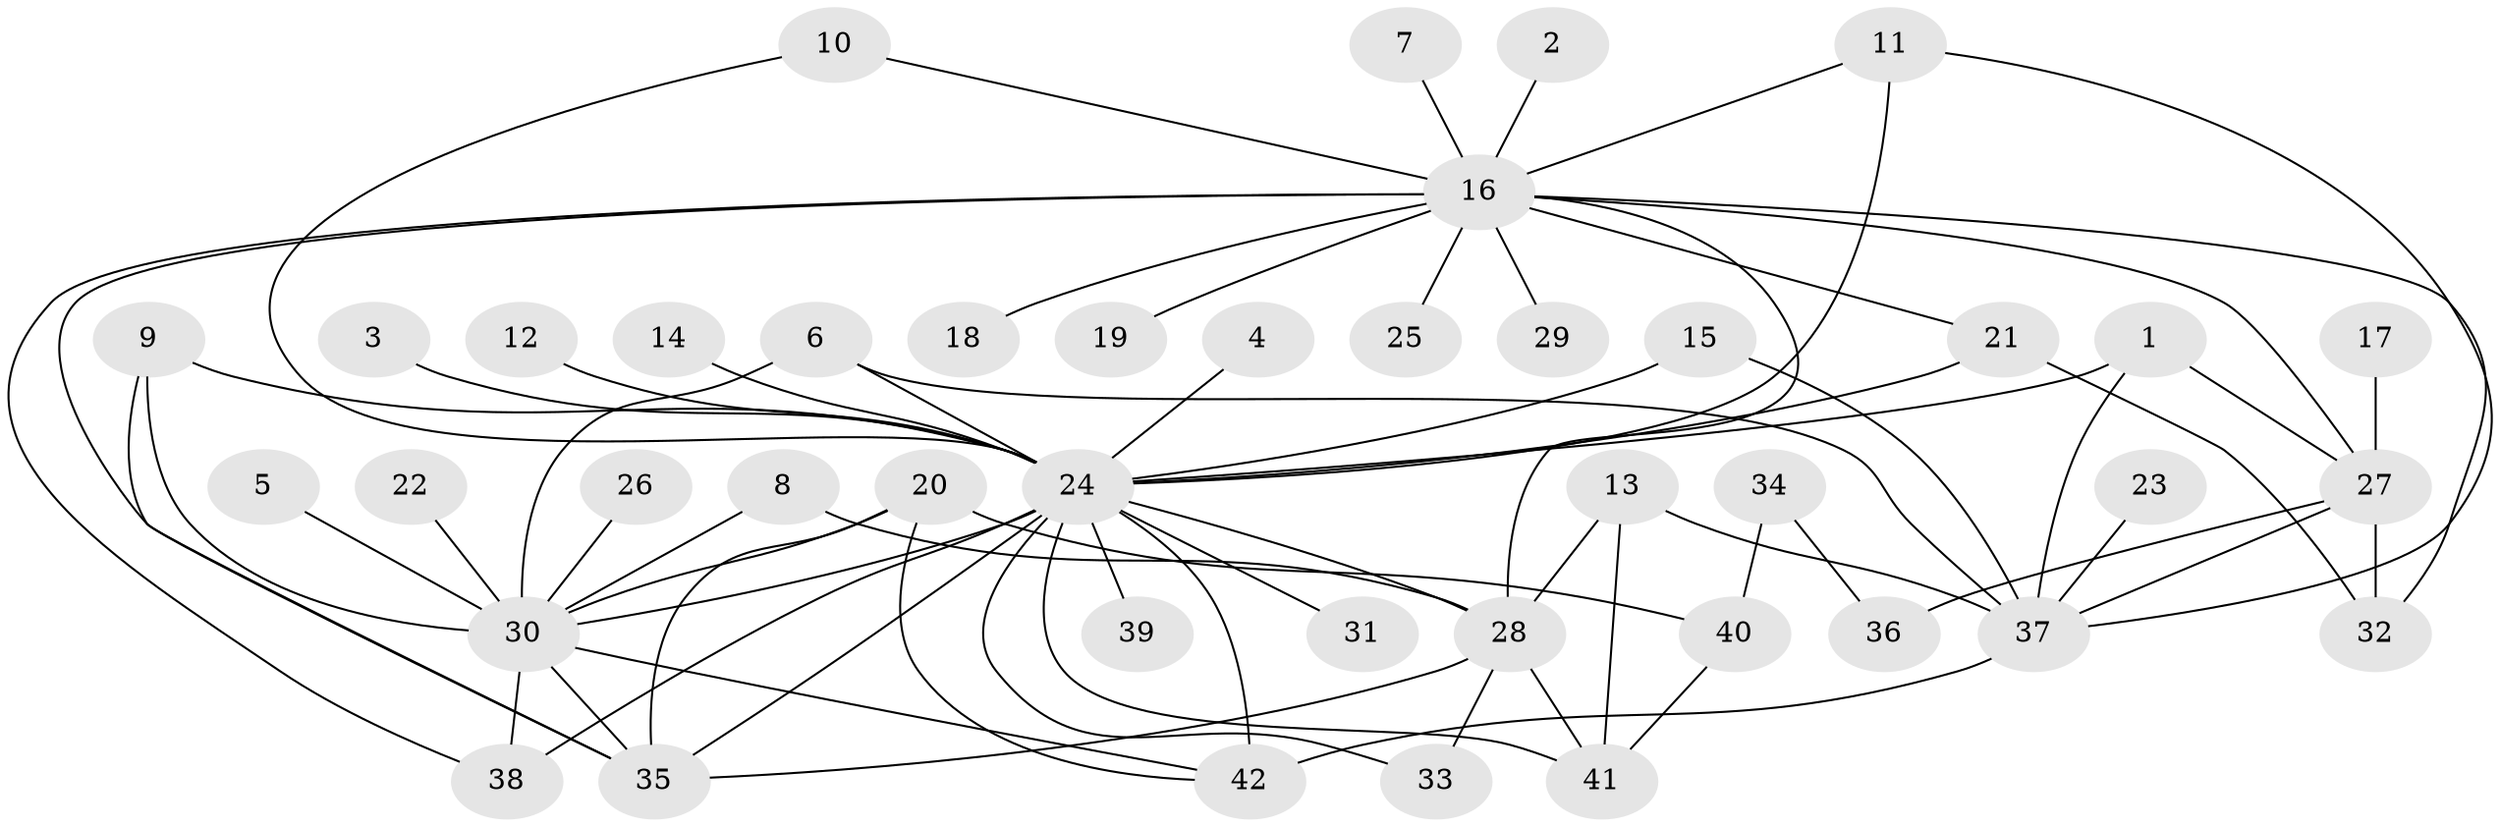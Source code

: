 // original degree distribution, {31: 0.0072992700729927005, 1: 0.5109489051094891, 4: 0.0948905109489051, 8: 0.0072992700729927005, 16: 0.0072992700729927005, 7: 0.014598540145985401, 11: 0.021897810218978103, 17: 0.0072992700729927005, 3: 0.08029197080291971, 2: 0.21897810218978103, 6: 0.014598540145985401, 5: 0.014598540145985401}
// Generated by graph-tools (version 1.1) at 2025/36/03/04/25 23:36:43]
// undirected, 42 vertices, 70 edges
graph export_dot {
  node [color=gray90,style=filled];
  1;
  2;
  3;
  4;
  5;
  6;
  7;
  8;
  9;
  10;
  11;
  12;
  13;
  14;
  15;
  16;
  17;
  18;
  19;
  20;
  21;
  22;
  23;
  24;
  25;
  26;
  27;
  28;
  29;
  30;
  31;
  32;
  33;
  34;
  35;
  36;
  37;
  38;
  39;
  40;
  41;
  42;
  1 -- 24 [weight=1.0];
  1 -- 27 [weight=1.0];
  1 -- 37 [weight=1.0];
  2 -- 16 [weight=1.0];
  3 -- 24 [weight=1.0];
  4 -- 24 [weight=1.0];
  5 -- 30 [weight=1.0];
  6 -- 24 [weight=1.0];
  6 -- 30 [weight=1.0];
  6 -- 37 [weight=1.0];
  7 -- 16 [weight=1.0];
  8 -- 28 [weight=1.0];
  8 -- 30 [weight=1.0];
  9 -- 24 [weight=1.0];
  9 -- 30 [weight=1.0];
  9 -- 35 [weight=1.0];
  10 -- 16 [weight=1.0];
  10 -- 24 [weight=1.0];
  11 -- 16 [weight=1.0];
  11 -- 24 [weight=1.0];
  11 -- 37 [weight=1.0];
  12 -- 24 [weight=1.0];
  13 -- 28 [weight=2.0];
  13 -- 37 [weight=1.0];
  13 -- 41 [weight=1.0];
  14 -- 24 [weight=1.0];
  15 -- 24 [weight=1.0];
  15 -- 37 [weight=1.0];
  16 -- 18 [weight=1.0];
  16 -- 19 [weight=1.0];
  16 -- 21 [weight=1.0];
  16 -- 25 [weight=1.0];
  16 -- 27 [weight=1.0];
  16 -- 28 [weight=1.0];
  16 -- 29 [weight=1.0];
  16 -- 32 [weight=1.0];
  16 -- 35 [weight=1.0];
  16 -- 38 [weight=1.0];
  17 -- 27 [weight=1.0];
  20 -- 30 [weight=1.0];
  20 -- 35 [weight=1.0];
  20 -- 40 [weight=1.0];
  20 -- 42 [weight=1.0];
  21 -- 24 [weight=1.0];
  21 -- 32 [weight=1.0];
  22 -- 30 [weight=1.0];
  23 -- 37 [weight=1.0];
  24 -- 28 [weight=1.0];
  24 -- 30 [weight=1.0];
  24 -- 31 [weight=1.0];
  24 -- 33 [weight=1.0];
  24 -- 35 [weight=2.0];
  24 -- 38 [weight=1.0];
  24 -- 39 [weight=1.0];
  24 -- 41 [weight=1.0];
  24 -- 42 [weight=2.0];
  26 -- 30 [weight=1.0];
  27 -- 32 [weight=1.0];
  27 -- 36 [weight=1.0];
  27 -- 37 [weight=1.0];
  28 -- 33 [weight=1.0];
  28 -- 35 [weight=2.0];
  28 -- 41 [weight=1.0];
  30 -- 35 [weight=2.0];
  30 -- 38 [weight=1.0];
  30 -- 42 [weight=1.0];
  34 -- 36 [weight=1.0];
  34 -- 40 [weight=1.0];
  37 -- 42 [weight=1.0];
  40 -- 41 [weight=1.0];
}
